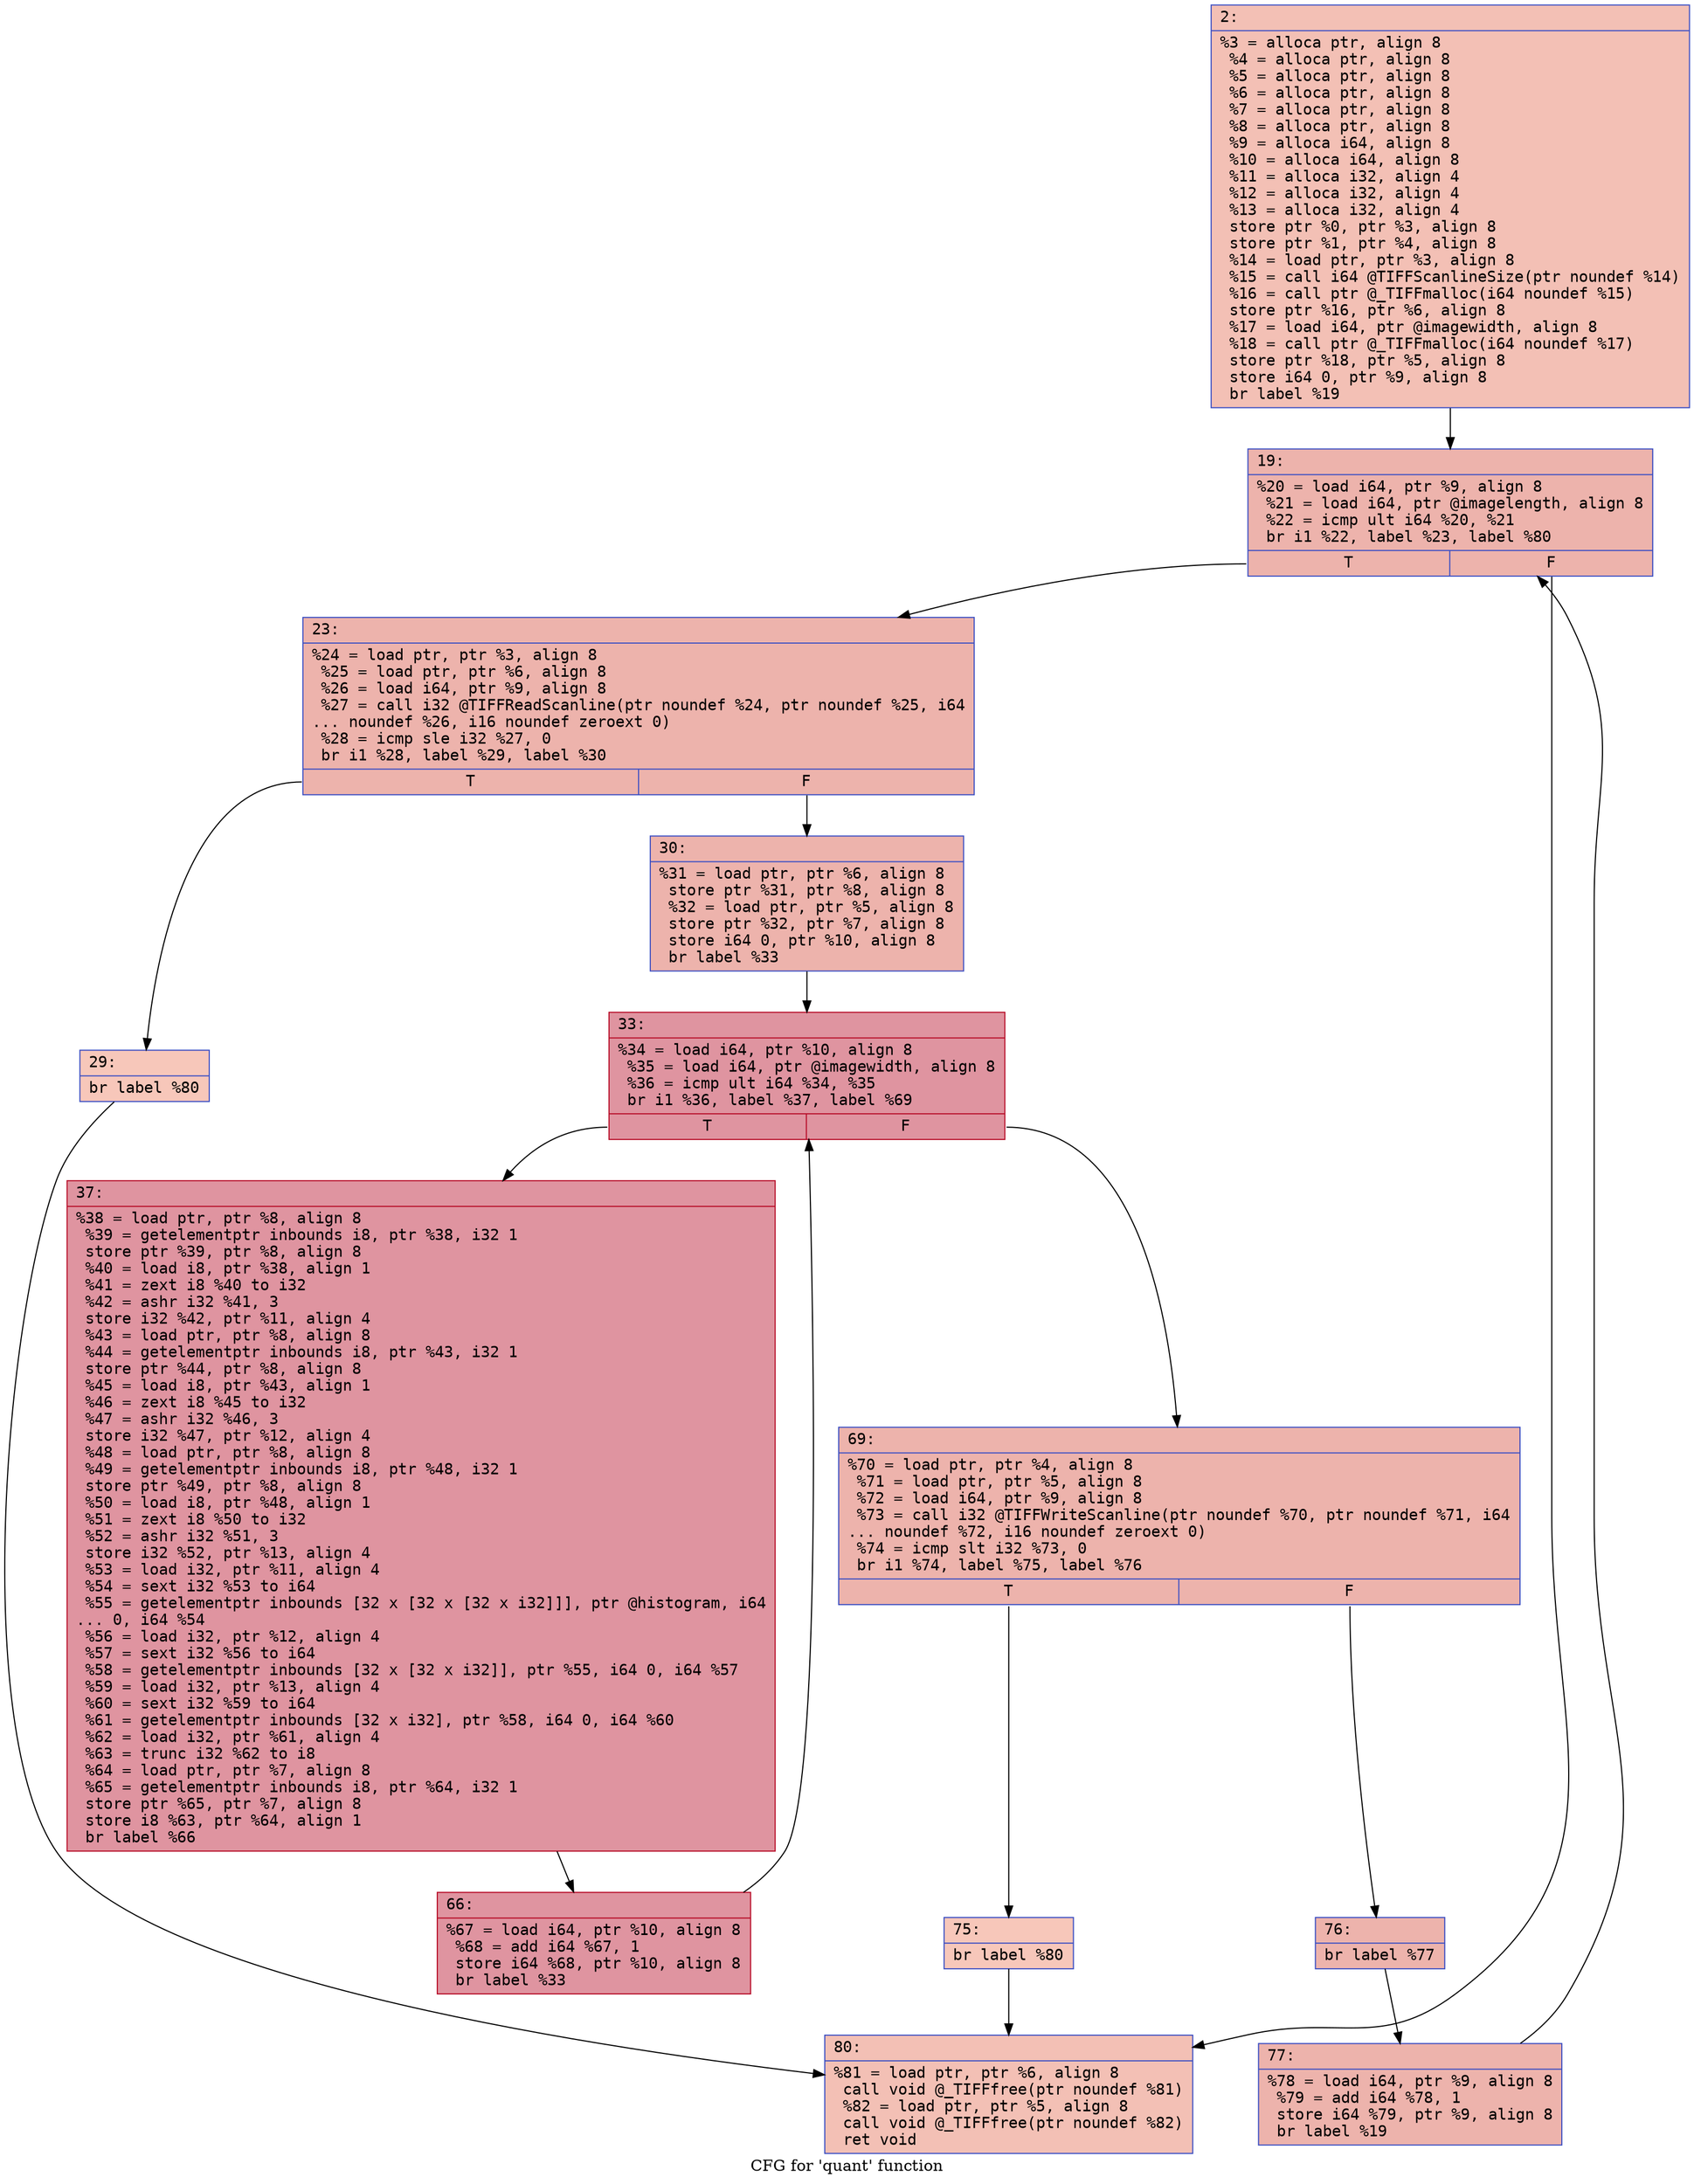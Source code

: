 digraph "CFG for 'quant' function" {
	label="CFG for 'quant' function";

	Node0x60000375c5f0 [shape=record,color="#3d50c3ff", style=filled, fillcolor="#e5705870" fontname="Courier",label="{2:\l|  %3 = alloca ptr, align 8\l  %4 = alloca ptr, align 8\l  %5 = alloca ptr, align 8\l  %6 = alloca ptr, align 8\l  %7 = alloca ptr, align 8\l  %8 = alloca ptr, align 8\l  %9 = alloca i64, align 8\l  %10 = alloca i64, align 8\l  %11 = alloca i32, align 4\l  %12 = alloca i32, align 4\l  %13 = alloca i32, align 4\l  store ptr %0, ptr %3, align 8\l  store ptr %1, ptr %4, align 8\l  %14 = load ptr, ptr %3, align 8\l  %15 = call i64 @TIFFScanlineSize(ptr noundef %14)\l  %16 = call ptr @_TIFFmalloc(i64 noundef %15)\l  store ptr %16, ptr %6, align 8\l  %17 = load i64, ptr @imagewidth, align 8\l  %18 = call ptr @_TIFFmalloc(i64 noundef %17)\l  store ptr %18, ptr %5, align 8\l  store i64 0, ptr %9, align 8\l  br label %19\l}"];
	Node0x60000375c5f0 -> Node0x60000375c690[tooltip="2 -> 19\nProbability 100.00%" ];
	Node0x60000375c690 [shape=record,color="#3d50c3ff", style=filled, fillcolor="#d6524470" fontname="Courier",label="{19:\l|  %20 = load i64, ptr %9, align 8\l  %21 = load i64, ptr @imagelength, align 8\l  %22 = icmp ult i64 %20, %21\l  br i1 %22, label %23, label %80\l|{<s0>T|<s1>F}}"];
	Node0x60000375c690:s0 -> Node0x60000375c6e0[tooltip="19 -> 23\nProbability 96.88%" ];
	Node0x60000375c690:s1 -> Node0x60000375ca00[tooltip="19 -> 80\nProbability 3.12%" ];
	Node0x60000375c6e0 [shape=record,color="#3d50c3ff", style=filled, fillcolor="#d6524470" fontname="Courier",label="{23:\l|  %24 = load ptr, ptr %3, align 8\l  %25 = load ptr, ptr %6, align 8\l  %26 = load i64, ptr %9, align 8\l  %27 = call i32 @TIFFReadScanline(ptr noundef %24, ptr noundef %25, i64\l... noundef %26, i16 noundef zeroext 0)\l  %28 = icmp sle i32 %27, 0\l  br i1 %28, label %29, label %30\l|{<s0>T|<s1>F}}"];
	Node0x60000375c6e0:s0 -> Node0x60000375c730[tooltip="23 -> 29\nProbability 3.12%" ];
	Node0x60000375c6e0:s1 -> Node0x60000375c780[tooltip="23 -> 30\nProbability 96.88%" ];
	Node0x60000375c730 [shape=record,color="#3d50c3ff", style=filled, fillcolor="#ec7f6370" fontname="Courier",label="{29:\l|  br label %80\l}"];
	Node0x60000375c730 -> Node0x60000375ca00[tooltip="29 -> 80\nProbability 100.00%" ];
	Node0x60000375c780 [shape=record,color="#3d50c3ff", style=filled, fillcolor="#d6524470" fontname="Courier",label="{30:\l|  %31 = load ptr, ptr %6, align 8\l  store ptr %31, ptr %8, align 8\l  %32 = load ptr, ptr %5, align 8\l  store ptr %32, ptr %7, align 8\l  store i64 0, ptr %10, align 8\l  br label %33\l}"];
	Node0x60000375c780 -> Node0x60000375c7d0[tooltip="30 -> 33\nProbability 100.00%" ];
	Node0x60000375c7d0 [shape=record,color="#b70d28ff", style=filled, fillcolor="#b70d2870" fontname="Courier",label="{33:\l|  %34 = load i64, ptr %10, align 8\l  %35 = load i64, ptr @imagewidth, align 8\l  %36 = icmp ult i64 %34, %35\l  br i1 %36, label %37, label %69\l|{<s0>T|<s1>F}}"];
	Node0x60000375c7d0:s0 -> Node0x60000375c820[tooltip="33 -> 37\nProbability 96.88%" ];
	Node0x60000375c7d0:s1 -> Node0x60000375c8c0[tooltip="33 -> 69\nProbability 3.12%" ];
	Node0x60000375c820 [shape=record,color="#b70d28ff", style=filled, fillcolor="#b70d2870" fontname="Courier",label="{37:\l|  %38 = load ptr, ptr %8, align 8\l  %39 = getelementptr inbounds i8, ptr %38, i32 1\l  store ptr %39, ptr %8, align 8\l  %40 = load i8, ptr %38, align 1\l  %41 = zext i8 %40 to i32\l  %42 = ashr i32 %41, 3\l  store i32 %42, ptr %11, align 4\l  %43 = load ptr, ptr %8, align 8\l  %44 = getelementptr inbounds i8, ptr %43, i32 1\l  store ptr %44, ptr %8, align 8\l  %45 = load i8, ptr %43, align 1\l  %46 = zext i8 %45 to i32\l  %47 = ashr i32 %46, 3\l  store i32 %47, ptr %12, align 4\l  %48 = load ptr, ptr %8, align 8\l  %49 = getelementptr inbounds i8, ptr %48, i32 1\l  store ptr %49, ptr %8, align 8\l  %50 = load i8, ptr %48, align 1\l  %51 = zext i8 %50 to i32\l  %52 = ashr i32 %51, 3\l  store i32 %52, ptr %13, align 4\l  %53 = load i32, ptr %11, align 4\l  %54 = sext i32 %53 to i64\l  %55 = getelementptr inbounds [32 x [32 x [32 x i32]]], ptr @histogram, i64\l... 0, i64 %54\l  %56 = load i32, ptr %12, align 4\l  %57 = sext i32 %56 to i64\l  %58 = getelementptr inbounds [32 x [32 x i32]], ptr %55, i64 0, i64 %57\l  %59 = load i32, ptr %13, align 4\l  %60 = sext i32 %59 to i64\l  %61 = getelementptr inbounds [32 x i32], ptr %58, i64 0, i64 %60\l  %62 = load i32, ptr %61, align 4\l  %63 = trunc i32 %62 to i8\l  %64 = load ptr, ptr %7, align 8\l  %65 = getelementptr inbounds i8, ptr %64, i32 1\l  store ptr %65, ptr %7, align 8\l  store i8 %63, ptr %64, align 1\l  br label %66\l}"];
	Node0x60000375c820 -> Node0x60000375c870[tooltip="37 -> 66\nProbability 100.00%" ];
	Node0x60000375c870 [shape=record,color="#b70d28ff", style=filled, fillcolor="#b70d2870" fontname="Courier",label="{66:\l|  %67 = load i64, ptr %10, align 8\l  %68 = add i64 %67, 1\l  store i64 %68, ptr %10, align 8\l  br label %33\l}"];
	Node0x60000375c870 -> Node0x60000375c7d0[tooltip="66 -> 33\nProbability 100.00%" ];
	Node0x60000375c8c0 [shape=record,color="#3d50c3ff", style=filled, fillcolor="#d6524470" fontname="Courier",label="{69:\l|  %70 = load ptr, ptr %4, align 8\l  %71 = load ptr, ptr %5, align 8\l  %72 = load i64, ptr %9, align 8\l  %73 = call i32 @TIFFWriteScanline(ptr noundef %70, ptr noundef %71, i64\l... noundef %72, i16 noundef zeroext 0)\l  %74 = icmp slt i32 %73, 0\l  br i1 %74, label %75, label %76\l|{<s0>T|<s1>F}}"];
	Node0x60000375c8c0:s0 -> Node0x60000375c910[tooltip="69 -> 75\nProbability 3.12%" ];
	Node0x60000375c8c0:s1 -> Node0x60000375c960[tooltip="69 -> 76\nProbability 96.88%" ];
	Node0x60000375c910 [shape=record,color="#3d50c3ff", style=filled, fillcolor="#ec7f6370" fontname="Courier",label="{75:\l|  br label %80\l}"];
	Node0x60000375c910 -> Node0x60000375ca00[tooltip="75 -> 80\nProbability 100.00%" ];
	Node0x60000375c960 [shape=record,color="#3d50c3ff", style=filled, fillcolor="#d6524470" fontname="Courier",label="{76:\l|  br label %77\l}"];
	Node0x60000375c960 -> Node0x60000375c9b0[tooltip="76 -> 77\nProbability 100.00%" ];
	Node0x60000375c9b0 [shape=record,color="#3d50c3ff", style=filled, fillcolor="#d6524470" fontname="Courier",label="{77:\l|  %78 = load i64, ptr %9, align 8\l  %79 = add i64 %78, 1\l  store i64 %79, ptr %9, align 8\l  br label %19\l}"];
	Node0x60000375c9b0 -> Node0x60000375c690[tooltip="77 -> 19\nProbability 100.00%" ];
	Node0x60000375ca00 [shape=record,color="#3d50c3ff", style=filled, fillcolor="#e5705870" fontname="Courier",label="{80:\l|  %81 = load ptr, ptr %6, align 8\l  call void @_TIFFfree(ptr noundef %81)\l  %82 = load ptr, ptr %5, align 8\l  call void @_TIFFfree(ptr noundef %82)\l  ret void\l}"];
}
